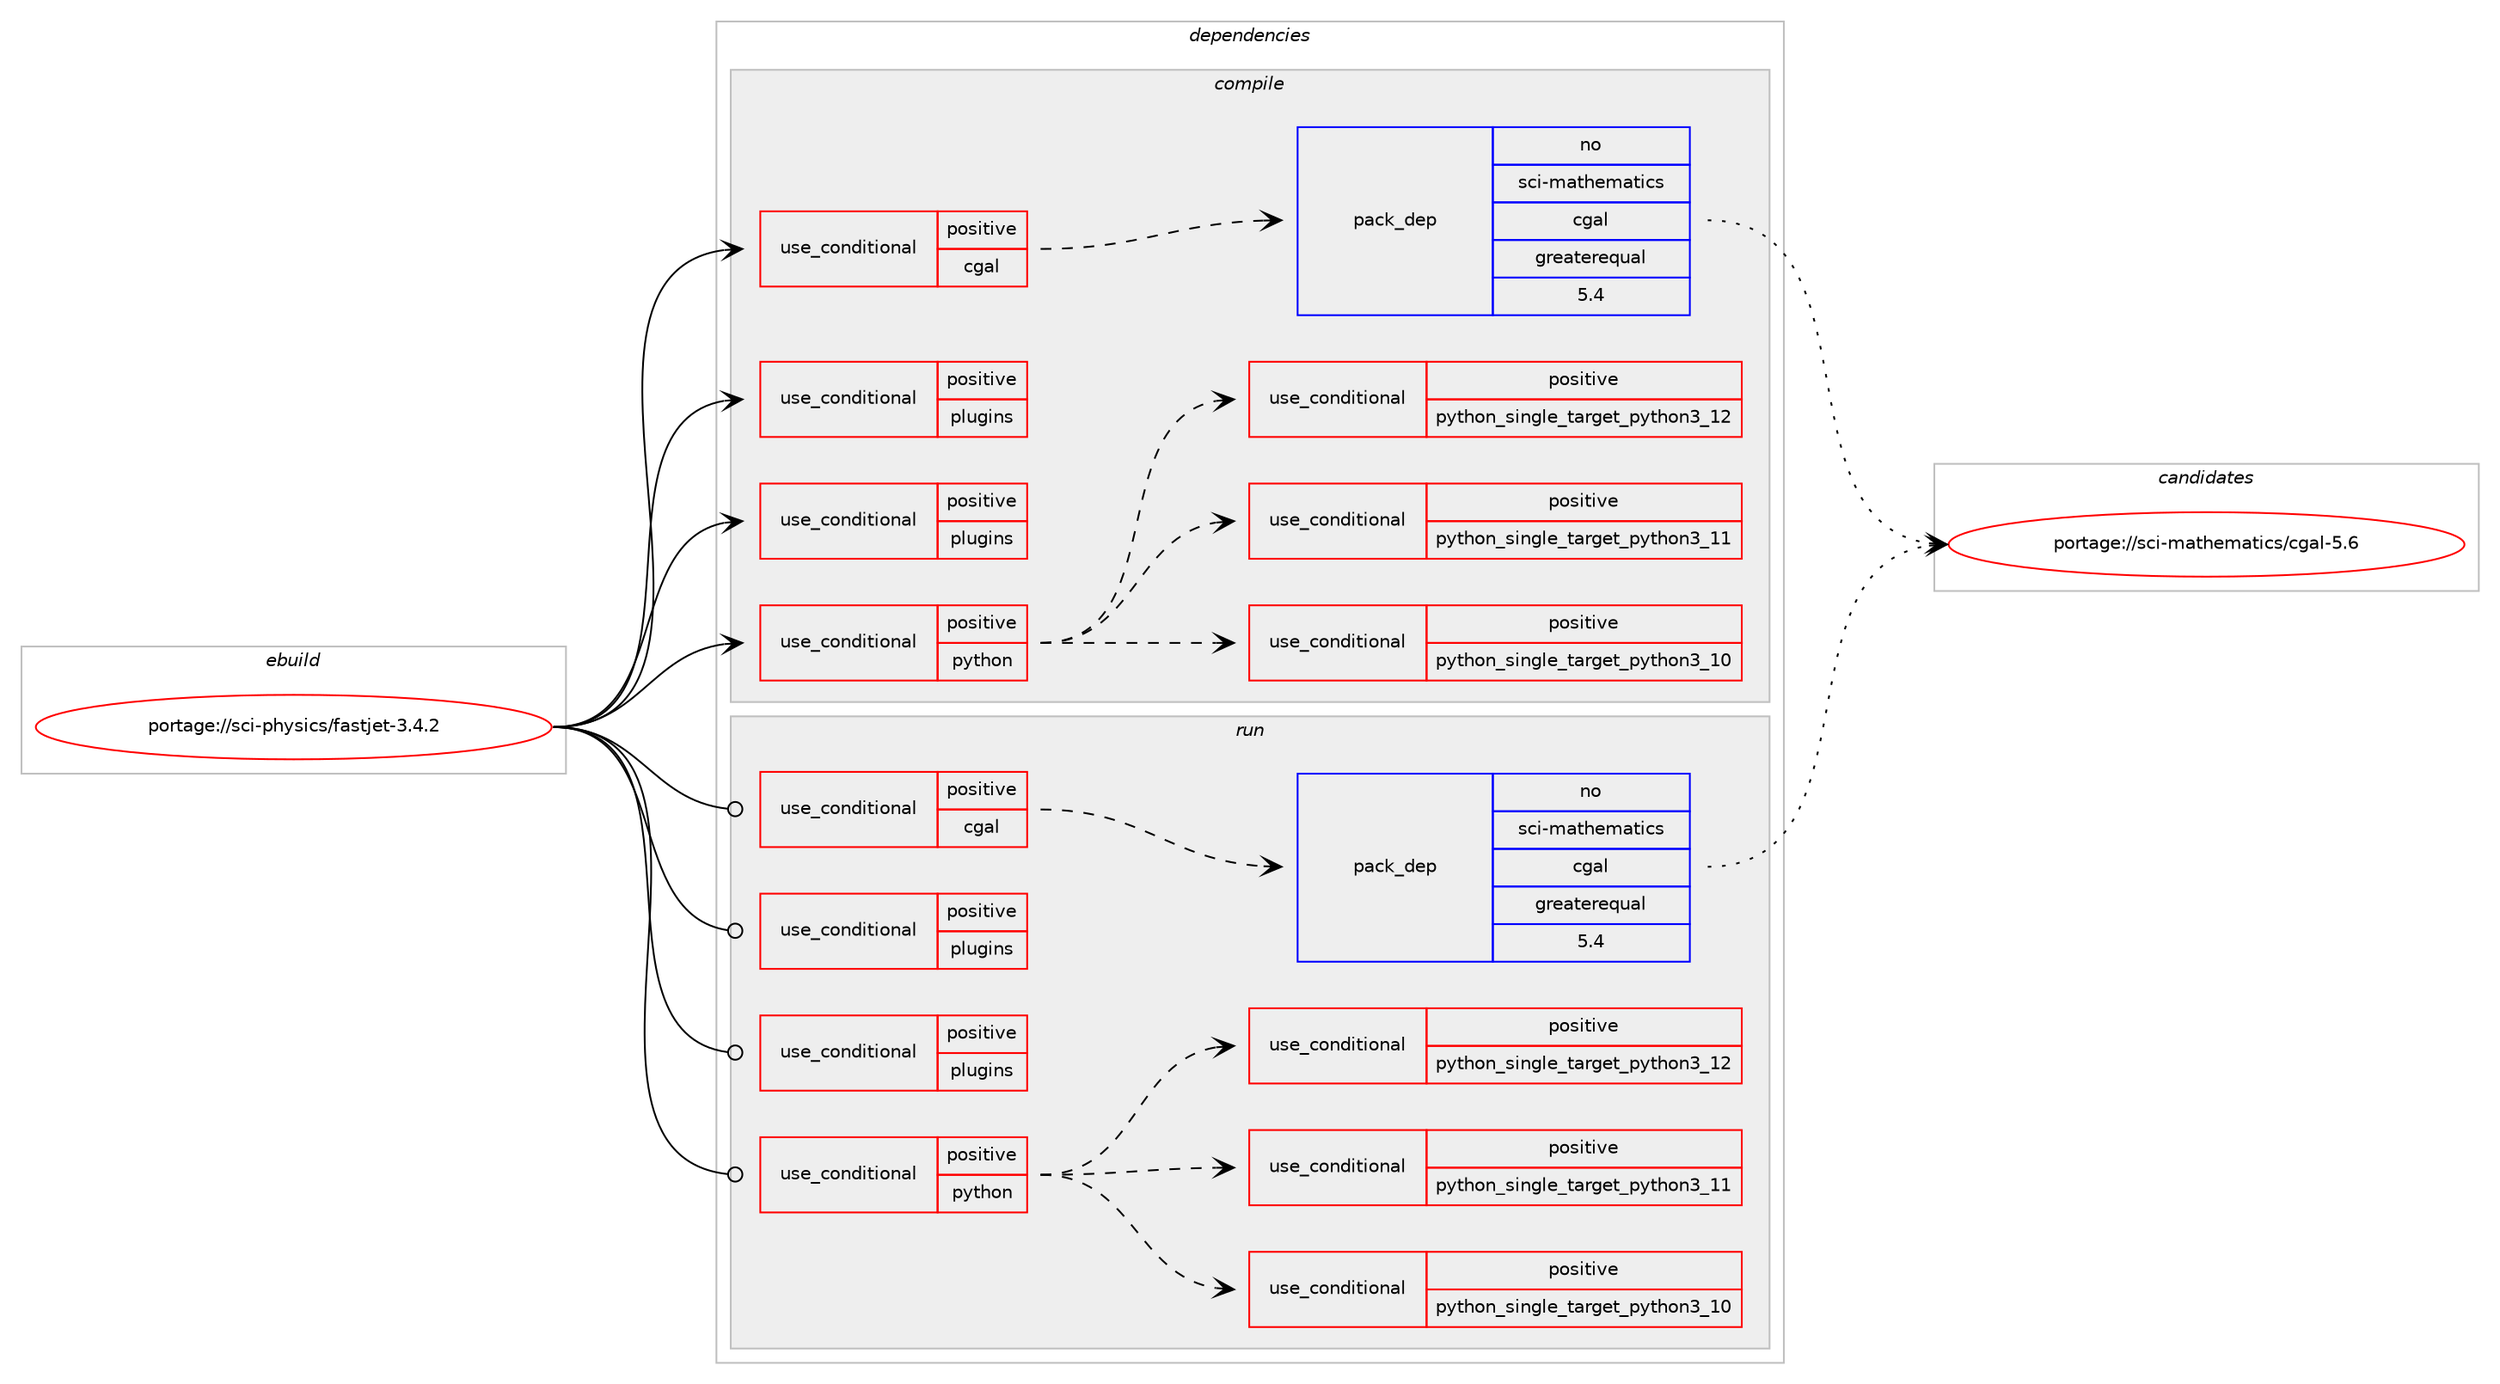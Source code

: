 digraph prolog {

# *************
# Graph options
# *************

newrank=true;
concentrate=true;
compound=true;
graph [rankdir=LR,fontname=Helvetica,fontsize=10,ranksep=1.5];#, ranksep=2.5, nodesep=0.2];
edge  [arrowhead=vee];
node  [fontname=Helvetica,fontsize=10];

# **********
# The ebuild
# **********

subgraph cluster_leftcol {
color=gray;
rank=same;
label=<<i>ebuild</i>>;
id [label="portage://sci-physics/fastjet-3.4.2", color=red, width=4, href="../sci-physics/fastjet-3.4.2.svg"];
}

# ****************
# The dependencies
# ****************

subgraph cluster_midcol {
color=gray;
label=<<i>dependencies</i>>;
subgraph cluster_compile {
fillcolor="#eeeeee";
style=filled;
label=<<i>compile</i>>;
subgraph cond106141 {
dependency204663 [label=<<TABLE BORDER="0" CELLBORDER="1" CELLSPACING="0" CELLPADDING="4"><TR><TD ROWSPAN="3" CELLPADDING="10">use_conditional</TD></TR><TR><TD>positive</TD></TR><TR><TD>cgal</TD></TR></TABLE>>, shape=none, color=red];
subgraph pack95688 {
dependency204664 [label=<<TABLE BORDER="0" CELLBORDER="1" CELLSPACING="0" CELLPADDING="4" WIDTH="220"><TR><TD ROWSPAN="6" CELLPADDING="30">pack_dep</TD></TR><TR><TD WIDTH="110">no</TD></TR><TR><TD>sci-mathematics</TD></TR><TR><TD>cgal</TD></TR><TR><TD>greaterequal</TD></TR><TR><TD>5.4</TD></TR></TABLE>>, shape=none, color=blue];
}
dependency204663:e -> dependency204664:w [weight=20,style="dashed",arrowhead="vee"];
}
id:e -> dependency204663:w [weight=20,style="solid",arrowhead="vee"];
subgraph cond106142 {
dependency204665 [label=<<TABLE BORDER="0" CELLBORDER="1" CELLSPACING="0" CELLPADDING="4"><TR><TD ROWSPAN="3" CELLPADDING="10">use_conditional</TD></TR><TR><TD>positive</TD></TR><TR><TD>plugins</TD></TR></TABLE>>, shape=none, color=red];
# *** BEGIN UNKNOWN DEPENDENCY TYPE (TODO) ***
# dependency204665 -> package_dependency(portage://sci-physics/fastjet-3.4.2,install,no,sci-physics,siscone,none,[,,],any_same_slot,[])
# *** END UNKNOWN DEPENDENCY TYPE (TODO) ***

}
id:e -> dependency204665:w [weight=20,style="solid",arrowhead="vee"];
subgraph cond106143 {
dependency204666 [label=<<TABLE BORDER="0" CELLBORDER="1" CELLSPACING="0" CELLPADDING="4"><TR><TD ROWSPAN="3" CELLPADDING="10">use_conditional</TD></TR><TR><TD>positive</TD></TR><TR><TD>plugins</TD></TR></TABLE>>, shape=none, color=red];
# *** BEGIN UNKNOWN DEPENDENCY TYPE (TODO) ***
# dependency204666 -> package_dependency(portage://sci-physics/fastjet-3.4.2,install,no,virtual,fortran,none,[,,],[],[])
# *** END UNKNOWN DEPENDENCY TYPE (TODO) ***

}
id:e -> dependency204666:w [weight=20,style="solid",arrowhead="vee"];
subgraph cond106144 {
dependency204667 [label=<<TABLE BORDER="0" CELLBORDER="1" CELLSPACING="0" CELLPADDING="4"><TR><TD ROWSPAN="3" CELLPADDING="10">use_conditional</TD></TR><TR><TD>positive</TD></TR><TR><TD>python</TD></TR></TABLE>>, shape=none, color=red];
subgraph cond106145 {
dependency204668 [label=<<TABLE BORDER="0" CELLBORDER="1" CELLSPACING="0" CELLPADDING="4"><TR><TD ROWSPAN="3" CELLPADDING="10">use_conditional</TD></TR><TR><TD>positive</TD></TR><TR><TD>python_single_target_python3_10</TD></TR></TABLE>>, shape=none, color=red];
# *** BEGIN UNKNOWN DEPENDENCY TYPE (TODO) ***
# dependency204668 -> package_dependency(portage://sci-physics/fastjet-3.4.2,install,no,dev-lang,python,none,[,,],[slot(3.10)],[])
# *** END UNKNOWN DEPENDENCY TYPE (TODO) ***

}
dependency204667:e -> dependency204668:w [weight=20,style="dashed",arrowhead="vee"];
subgraph cond106146 {
dependency204669 [label=<<TABLE BORDER="0" CELLBORDER="1" CELLSPACING="0" CELLPADDING="4"><TR><TD ROWSPAN="3" CELLPADDING="10">use_conditional</TD></TR><TR><TD>positive</TD></TR><TR><TD>python_single_target_python3_11</TD></TR></TABLE>>, shape=none, color=red];
# *** BEGIN UNKNOWN DEPENDENCY TYPE (TODO) ***
# dependency204669 -> package_dependency(portage://sci-physics/fastjet-3.4.2,install,no,dev-lang,python,none,[,,],[slot(3.11)],[])
# *** END UNKNOWN DEPENDENCY TYPE (TODO) ***

}
dependency204667:e -> dependency204669:w [weight=20,style="dashed",arrowhead="vee"];
subgraph cond106147 {
dependency204670 [label=<<TABLE BORDER="0" CELLBORDER="1" CELLSPACING="0" CELLPADDING="4"><TR><TD ROWSPAN="3" CELLPADDING="10">use_conditional</TD></TR><TR><TD>positive</TD></TR><TR><TD>python_single_target_python3_12</TD></TR></TABLE>>, shape=none, color=red];
# *** BEGIN UNKNOWN DEPENDENCY TYPE (TODO) ***
# dependency204670 -> package_dependency(portage://sci-physics/fastjet-3.4.2,install,no,dev-lang,python,none,[,,],[slot(3.12)],[])
# *** END UNKNOWN DEPENDENCY TYPE (TODO) ***

}
dependency204667:e -> dependency204670:w [weight=20,style="dashed",arrowhead="vee"];
}
id:e -> dependency204667:w [weight=20,style="solid",arrowhead="vee"];
}
subgraph cluster_compileandrun {
fillcolor="#eeeeee";
style=filled;
label=<<i>compile and run</i>>;
}
subgraph cluster_run {
fillcolor="#eeeeee";
style=filled;
label=<<i>run</i>>;
subgraph cond106148 {
dependency204671 [label=<<TABLE BORDER="0" CELLBORDER="1" CELLSPACING="0" CELLPADDING="4"><TR><TD ROWSPAN="3" CELLPADDING="10">use_conditional</TD></TR><TR><TD>positive</TD></TR><TR><TD>cgal</TD></TR></TABLE>>, shape=none, color=red];
subgraph pack95689 {
dependency204672 [label=<<TABLE BORDER="0" CELLBORDER="1" CELLSPACING="0" CELLPADDING="4" WIDTH="220"><TR><TD ROWSPAN="6" CELLPADDING="30">pack_dep</TD></TR><TR><TD WIDTH="110">no</TD></TR><TR><TD>sci-mathematics</TD></TR><TR><TD>cgal</TD></TR><TR><TD>greaterequal</TD></TR><TR><TD>5.4</TD></TR></TABLE>>, shape=none, color=blue];
}
dependency204671:e -> dependency204672:w [weight=20,style="dashed",arrowhead="vee"];
}
id:e -> dependency204671:w [weight=20,style="solid",arrowhead="odot"];
subgraph cond106149 {
dependency204673 [label=<<TABLE BORDER="0" CELLBORDER="1" CELLSPACING="0" CELLPADDING="4"><TR><TD ROWSPAN="3" CELLPADDING="10">use_conditional</TD></TR><TR><TD>positive</TD></TR><TR><TD>plugins</TD></TR></TABLE>>, shape=none, color=red];
# *** BEGIN UNKNOWN DEPENDENCY TYPE (TODO) ***
# dependency204673 -> package_dependency(portage://sci-physics/fastjet-3.4.2,run,no,sci-physics,siscone,none,[,,],any_same_slot,[])
# *** END UNKNOWN DEPENDENCY TYPE (TODO) ***

}
id:e -> dependency204673:w [weight=20,style="solid",arrowhead="odot"];
subgraph cond106150 {
dependency204674 [label=<<TABLE BORDER="0" CELLBORDER="1" CELLSPACING="0" CELLPADDING="4"><TR><TD ROWSPAN="3" CELLPADDING="10">use_conditional</TD></TR><TR><TD>positive</TD></TR><TR><TD>plugins</TD></TR></TABLE>>, shape=none, color=red];
# *** BEGIN UNKNOWN DEPENDENCY TYPE (TODO) ***
# dependency204674 -> package_dependency(portage://sci-physics/fastjet-3.4.2,run,no,virtual,fortran,none,[,,],[],[])
# *** END UNKNOWN DEPENDENCY TYPE (TODO) ***

}
id:e -> dependency204674:w [weight=20,style="solid",arrowhead="odot"];
subgraph cond106151 {
dependency204675 [label=<<TABLE BORDER="0" CELLBORDER="1" CELLSPACING="0" CELLPADDING="4"><TR><TD ROWSPAN="3" CELLPADDING="10">use_conditional</TD></TR><TR><TD>positive</TD></TR><TR><TD>python</TD></TR></TABLE>>, shape=none, color=red];
subgraph cond106152 {
dependency204676 [label=<<TABLE BORDER="0" CELLBORDER="1" CELLSPACING="0" CELLPADDING="4"><TR><TD ROWSPAN="3" CELLPADDING="10">use_conditional</TD></TR><TR><TD>positive</TD></TR><TR><TD>python_single_target_python3_10</TD></TR></TABLE>>, shape=none, color=red];
# *** BEGIN UNKNOWN DEPENDENCY TYPE (TODO) ***
# dependency204676 -> package_dependency(portage://sci-physics/fastjet-3.4.2,run,no,dev-lang,python,none,[,,],[slot(3.10)],[])
# *** END UNKNOWN DEPENDENCY TYPE (TODO) ***

}
dependency204675:e -> dependency204676:w [weight=20,style="dashed",arrowhead="vee"];
subgraph cond106153 {
dependency204677 [label=<<TABLE BORDER="0" CELLBORDER="1" CELLSPACING="0" CELLPADDING="4"><TR><TD ROWSPAN="3" CELLPADDING="10">use_conditional</TD></TR><TR><TD>positive</TD></TR><TR><TD>python_single_target_python3_11</TD></TR></TABLE>>, shape=none, color=red];
# *** BEGIN UNKNOWN DEPENDENCY TYPE (TODO) ***
# dependency204677 -> package_dependency(portage://sci-physics/fastjet-3.4.2,run,no,dev-lang,python,none,[,,],[slot(3.11)],[])
# *** END UNKNOWN DEPENDENCY TYPE (TODO) ***

}
dependency204675:e -> dependency204677:w [weight=20,style="dashed",arrowhead="vee"];
subgraph cond106154 {
dependency204678 [label=<<TABLE BORDER="0" CELLBORDER="1" CELLSPACING="0" CELLPADDING="4"><TR><TD ROWSPAN="3" CELLPADDING="10">use_conditional</TD></TR><TR><TD>positive</TD></TR><TR><TD>python_single_target_python3_12</TD></TR></TABLE>>, shape=none, color=red];
# *** BEGIN UNKNOWN DEPENDENCY TYPE (TODO) ***
# dependency204678 -> package_dependency(portage://sci-physics/fastjet-3.4.2,run,no,dev-lang,python,none,[,,],[slot(3.12)],[])
# *** END UNKNOWN DEPENDENCY TYPE (TODO) ***

}
dependency204675:e -> dependency204678:w [weight=20,style="dashed",arrowhead="vee"];
}
id:e -> dependency204675:w [weight=20,style="solid",arrowhead="odot"];
}
}

# **************
# The candidates
# **************

subgraph cluster_choices {
rank=same;
color=gray;
label=<<i>candidates</i>>;

subgraph choice95688 {
color=black;
nodesep=1;
choice115991054510997116104101109971161059911547991039710845534654 [label="portage://sci-mathematics/cgal-5.6", color=red, width=4,href="../sci-mathematics/cgal-5.6.svg"];
dependency204664:e -> choice115991054510997116104101109971161059911547991039710845534654:w [style=dotted,weight="100"];
}
subgraph choice95689 {
color=black;
nodesep=1;
choice115991054510997116104101109971161059911547991039710845534654 [label="portage://sci-mathematics/cgal-5.6", color=red, width=4,href="../sci-mathematics/cgal-5.6.svg"];
dependency204672:e -> choice115991054510997116104101109971161059911547991039710845534654:w [style=dotted,weight="100"];
}
}

}
